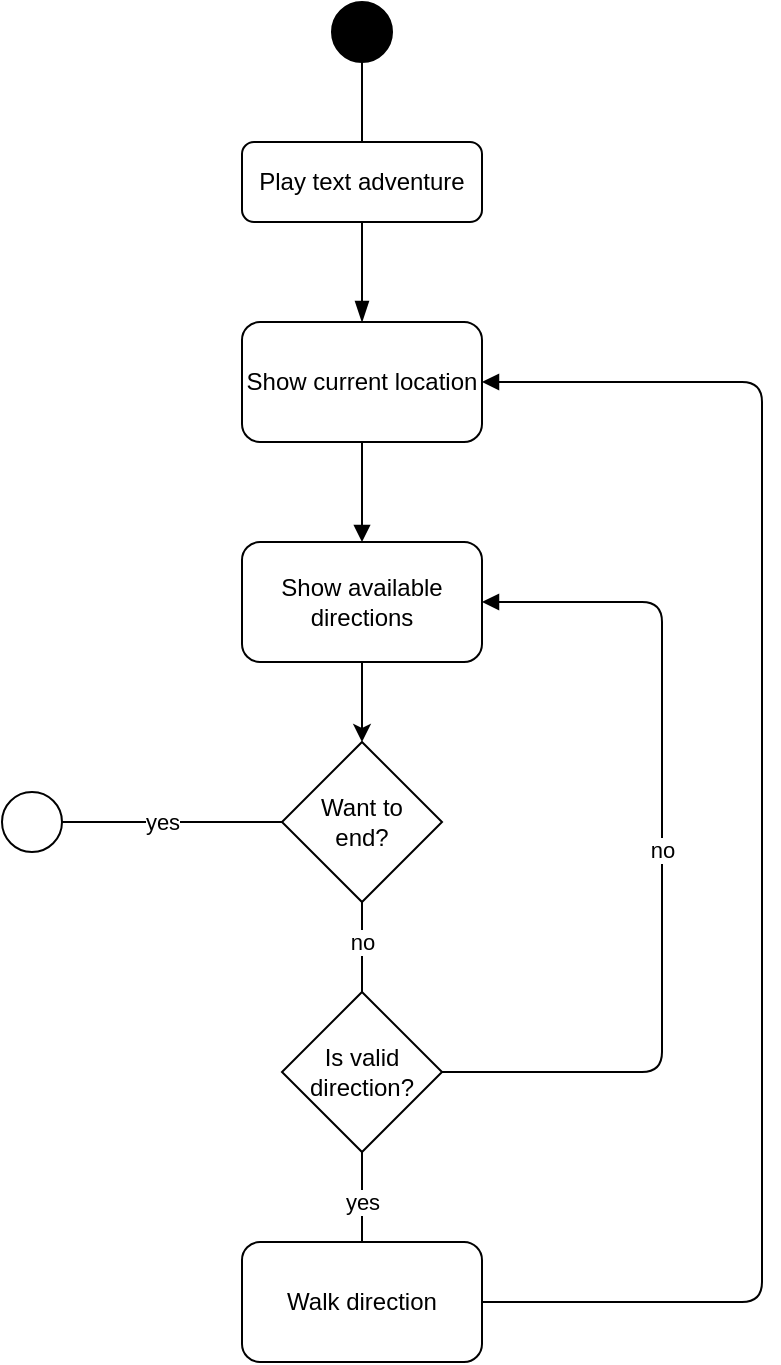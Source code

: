 <mxfile version="14.8.5" type="device"><diagram id="C5RBs43oDa-KdzZeNtuy" name="Page-1"><mxGraphModel dx="981" dy="519" grid="1" gridSize="10" guides="1" tooltips="1" connect="1" arrows="1" fold="1" page="1" pageScale="1" pageWidth="827" pageHeight="1169" math="0" shadow="0"><root><mxCell id="WIyWlLk6GJQsqaUBKTNV-0"/><mxCell id="WIyWlLk6GJQsqaUBKTNV-1" parent="WIyWlLk6GJQsqaUBKTNV-0"/><mxCell id="WIyWlLk6GJQsqaUBKTNV-2" value="" style="rounded=0;html=1;jettySize=auto;orthogonalLoop=1;fontSize=11;endArrow=blockThin;endFill=1;endSize=8;strokeWidth=1;shadow=0;labelBackgroundColor=none;edgeStyle=orthogonalEdgeStyle;" parent="WIyWlLk6GJQsqaUBKTNV-1" source="WIyWlLk6GJQsqaUBKTNV-3" edge="1"><mxGeometry relative="1" as="geometry"><mxPoint x="220" y="170" as="targetPoint"/></mxGeometry></mxCell><mxCell id="WIyWlLk6GJQsqaUBKTNV-3" value="Play text adventure" style="rounded=1;whiteSpace=wrap;html=1;fontSize=12;glass=0;strokeWidth=1;shadow=0;" parent="WIyWlLk6GJQsqaUBKTNV-1" vertex="1"><mxGeometry x="160" y="80" width="120" height="40" as="geometry"/></mxCell><mxCell id="1ZqI_LDAdCMFnIXxp7kg-0" value="" style="ellipse;whiteSpace=wrap;html=1;aspect=fixed;fillColor=#000000;" vertex="1" parent="WIyWlLk6GJQsqaUBKTNV-1"><mxGeometry x="205" y="10" width="30" height="30" as="geometry"/></mxCell><mxCell id="1ZqI_LDAdCMFnIXxp7kg-1" value="" style="endArrow=none;html=1;entryX=0.5;entryY=1;entryDx=0;entryDy=0;exitX=0.5;exitY=0;exitDx=0;exitDy=0;" edge="1" parent="WIyWlLk6GJQsqaUBKTNV-1" source="WIyWlLk6GJQsqaUBKTNV-3" target="1ZqI_LDAdCMFnIXxp7kg-0"><mxGeometry width="50" height="50" relative="1" as="geometry"><mxPoint x="390" y="70" as="sourcePoint"/><mxPoint x="440" y="20" as="targetPoint"/></mxGeometry></mxCell><mxCell id="1ZqI_LDAdCMFnIXxp7kg-2" value="Show available directions" style="rounded=1;whiteSpace=wrap;html=1;fillColor=#FFFFFF;" vertex="1" parent="WIyWlLk6GJQsqaUBKTNV-1"><mxGeometry x="160" y="280" width="120" height="60" as="geometry"/></mxCell><mxCell id="1ZqI_LDAdCMFnIXxp7kg-3" value="Is valid direction?" style="rhombus;whiteSpace=wrap;html=1;fillColor=#FFFFFF;" vertex="1" parent="WIyWlLk6GJQsqaUBKTNV-1"><mxGeometry x="180" y="505" width="80" height="80" as="geometry"/></mxCell><mxCell id="1ZqI_LDAdCMFnIXxp7kg-4" value="" style="endArrow=block;html=1;exitX=1;exitY=0.5;exitDx=0;exitDy=0;entryX=1;entryY=0.5;entryDx=0;entryDy=0;endFill=1;" edge="1" parent="WIyWlLk6GJQsqaUBKTNV-1" source="1ZqI_LDAdCMFnIXxp7kg-3" target="1ZqI_LDAdCMFnIXxp7kg-2"><mxGeometry width="50" height="50" relative="1" as="geometry"><mxPoint x="250" y="370" as="sourcePoint"/><mxPoint x="300" y="320" as="targetPoint"/><Array as="points"><mxPoint x="370" y="545"/><mxPoint x="370" y="310"/></Array></mxGeometry></mxCell><mxCell id="1ZqI_LDAdCMFnIXxp7kg-5" value="no" style="edgeLabel;html=1;align=center;verticalAlign=middle;resizable=0;points=[];" vertex="1" connectable="0" parent="1ZqI_LDAdCMFnIXxp7kg-4"><mxGeometry x="-0.113" y="-2" relative="1" as="geometry"><mxPoint x="-2" y="-28" as="offset"/></mxGeometry></mxCell><mxCell id="1ZqI_LDAdCMFnIXxp7kg-7" value="Walk direction" style="rounded=1;whiteSpace=wrap;html=1;fillColor=#FFFFFF;" vertex="1" parent="WIyWlLk6GJQsqaUBKTNV-1"><mxGeometry x="160" y="630" width="120" height="60" as="geometry"/></mxCell><mxCell id="1ZqI_LDAdCMFnIXxp7kg-8" value="Show current location" style="rounded=1;whiteSpace=wrap;html=1;fillColor=#FFFFFF;" vertex="1" parent="WIyWlLk6GJQsqaUBKTNV-1"><mxGeometry x="160" y="170" width="120" height="60" as="geometry"/></mxCell><mxCell id="1ZqI_LDAdCMFnIXxp7kg-9" value="" style="endArrow=block;html=1;entryX=0.5;entryY=0;entryDx=0;entryDy=0;endFill=1;exitX=0.5;exitY=1;exitDx=0;exitDy=0;" edge="1" parent="WIyWlLk6GJQsqaUBKTNV-1" source="1ZqI_LDAdCMFnIXxp7kg-8" target="1ZqI_LDAdCMFnIXxp7kg-2"><mxGeometry width="50" height="50" relative="1" as="geometry"><mxPoint x="270" y="250" as="sourcePoint"/><mxPoint x="170" y="240" as="targetPoint"/></mxGeometry></mxCell><mxCell id="1ZqI_LDAdCMFnIXxp7kg-13" value="" style="endArrow=block;html=1;exitX=1;exitY=0.5;exitDx=0;exitDy=0;endFill=1;entryX=1;entryY=0.5;entryDx=0;entryDy=0;" edge="1" parent="WIyWlLk6GJQsqaUBKTNV-1" source="1ZqI_LDAdCMFnIXxp7kg-7" target="1ZqI_LDAdCMFnIXxp7kg-8"><mxGeometry width="50" height="50" relative="1" as="geometry"><mxPoint x="390" y="350" as="sourcePoint"/><mxPoint x="640" y="130" as="targetPoint"/><Array as="points"><mxPoint x="420" y="660"/><mxPoint x="420" y="200"/></Array></mxGeometry></mxCell><mxCell id="1ZqI_LDAdCMFnIXxp7kg-15" value="&lt;div&gt;Want to &lt;br&gt;&lt;/div&gt;&lt;div&gt;end?&lt;/div&gt;" style="rhombus;whiteSpace=wrap;html=1;fillColor=#FFFFFF;" vertex="1" parent="WIyWlLk6GJQsqaUBKTNV-1"><mxGeometry x="180" y="380" width="80" height="80" as="geometry"/></mxCell><mxCell id="1ZqI_LDAdCMFnIXxp7kg-16" value="" style="ellipse;whiteSpace=wrap;html=1;aspect=fixed;fillColor=#FFFFFF;backgroundOutline=0;" vertex="1" parent="WIyWlLk6GJQsqaUBKTNV-1"><mxGeometry x="40" y="405" width="30" height="30" as="geometry"/></mxCell><mxCell id="1ZqI_LDAdCMFnIXxp7kg-17" value="" style="endArrow=none;html=1;entryX=0;entryY=0.5;entryDx=0;entryDy=0;exitX=1;exitY=0.5;exitDx=0;exitDy=0;" edge="1" parent="WIyWlLk6GJQsqaUBKTNV-1" source="1ZqI_LDAdCMFnIXxp7kg-16" target="1ZqI_LDAdCMFnIXxp7kg-15"><mxGeometry width="50" height="50" relative="1" as="geometry"><mxPoint x="110" y="460" as="sourcePoint"/><mxPoint x="160" y="410" as="targetPoint"/></mxGeometry></mxCell><mxCell id="1ZqI_LDAdCMFnIXxp7kg-18" value="yes" style="edgeLabel;html=1;align=center;verticalAlign=middle;resizable=0;points=[];" vertex="1" connectable="0" parent="1ZqI_LDAdCMFnIXxp7kg-17"><mxGeometry x="-0.379" relative="1" as="geometry"><mxPoint x="16" as="offset"/></mxGeometry></mxCell><mxCell id="1ZqI_LDAdCMFnIXxp7kg-19" value="" style="endArrow=none;html=1;entryX=0.5;entryY=1;entryDx=0;entryDy=0;exitX=0.5;exitY=0;exitDx=0;exitDy=0;" edge="1" parent="WIyWlLk6GJQsqaUBKTNV-1" source="1ZqI_LDAdCMFnIXxp7kg-3" target="1ZqI_LDAdCMFnIXxp7kg-15"><mxGeometry width="50" height="50" relative="1" as="geometry"><mxPoint x="60" y="530" as="sourcePoint"/><mxPoint x="110" y="480" as="targetPoint"/></mxGeometry></mxCell><mxCell id="1ZqI_LDAdCMFnIXxp7kg-20" value="no" style="edgeLabel;html=1;align=center;verticalAlign=middle;resizable=0;points=[];" vertex="1" connectable="0" parent="1ZqI_LDAdCMFnIXxp7kg-19"><mxGeometry x="-0.282" y="1" relative="1" as="geometry"><mxPoint x="1" y="-9" as="offset"/></mxGeometry></mxCell><mxCell id="1ZqI_LDAdCMFnIXxp7kg-21" value="" style="endArrow=none;html=1;entryX=0.5;entryY=1;entryDx=0;entryDy=0;exitX=0.5;exitY=0;exitDx=0;exitDy=0;" edge="1" parent="WIyWlLk6GJQsqaUBKTNV-1" source="1ZqI_LDAdCMFnIXxp7kg-7" target="1ZqI_LDAdCMFnIXxp7kg-3"><mxGeometry width="50" height="50" relative="1" as="geometry"><mxPoint x="100" y="620" as="sourcePoint"/><mxPoint x="150" y="570" as="targetPoint"/></mxGeometry></mxCell><mxCell id="1ZqI_LDAdCMFnIXxp7kg-22" value="yes" style="edgeLabel;html=1;align=center;verticalAlign=middle;resizable=0;points=[];" vertex="1" connectable="0" parent="1ZqI_LDAdCMFnIXxp7kg-21"><mxGeometry x="-0.467" y="2" relative="1" as="geometry"><mxPoint x="2" y="-8" as="offset"/></mxGeometry></mxCell><mxCell id="1ZqI_LDAdCMFnIXxp7kg-23" value="" style="endArrow=classic;html=1;exitX=0.5;exitY=1;exitDx=0;exitDy=0;" edge="1" parent="WIyWlLk6GJQsqaUBKTNV-1" source="1ZqI_LDAdCMFnIXxp7kg-2"><mxGeometry width="50" height="50" relative="1" as="geometry"><mxPoint x="220" y="390" as="sourcePoint"/><mxPoint x="220" y="380" as="targetPoint"/></mxGeometry></mxCell></root></mxGraphModel></diagram></mxfile>